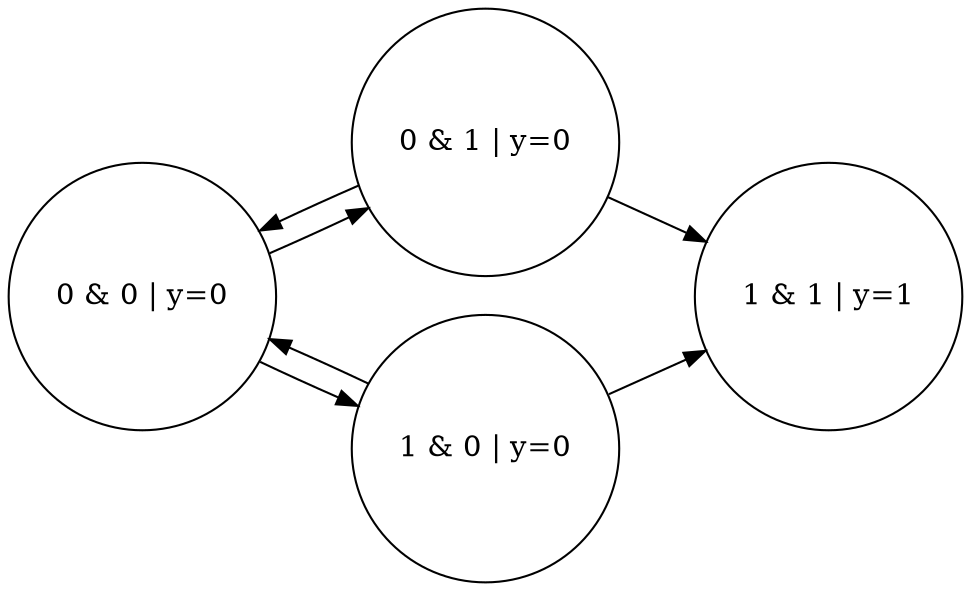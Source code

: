 // nie wiem czy będzie potrzebny ten plik bo totalnie nie wiem jak to narysować xD
digraph{
//    layout = circo;
   rankdir = LR;
   node [shape=circle];
   s0 [label="0 & 0 | y=0"]
   s1 [label="0 & 1 | y=0"]
   s2 [label="1 & 0 | y=0"]
   s3 [label="1 & 1 | y=1"]
   s0 -> {s1 s2}
   {s1 s2} -> s3
   {s1 s2} -> s0

}